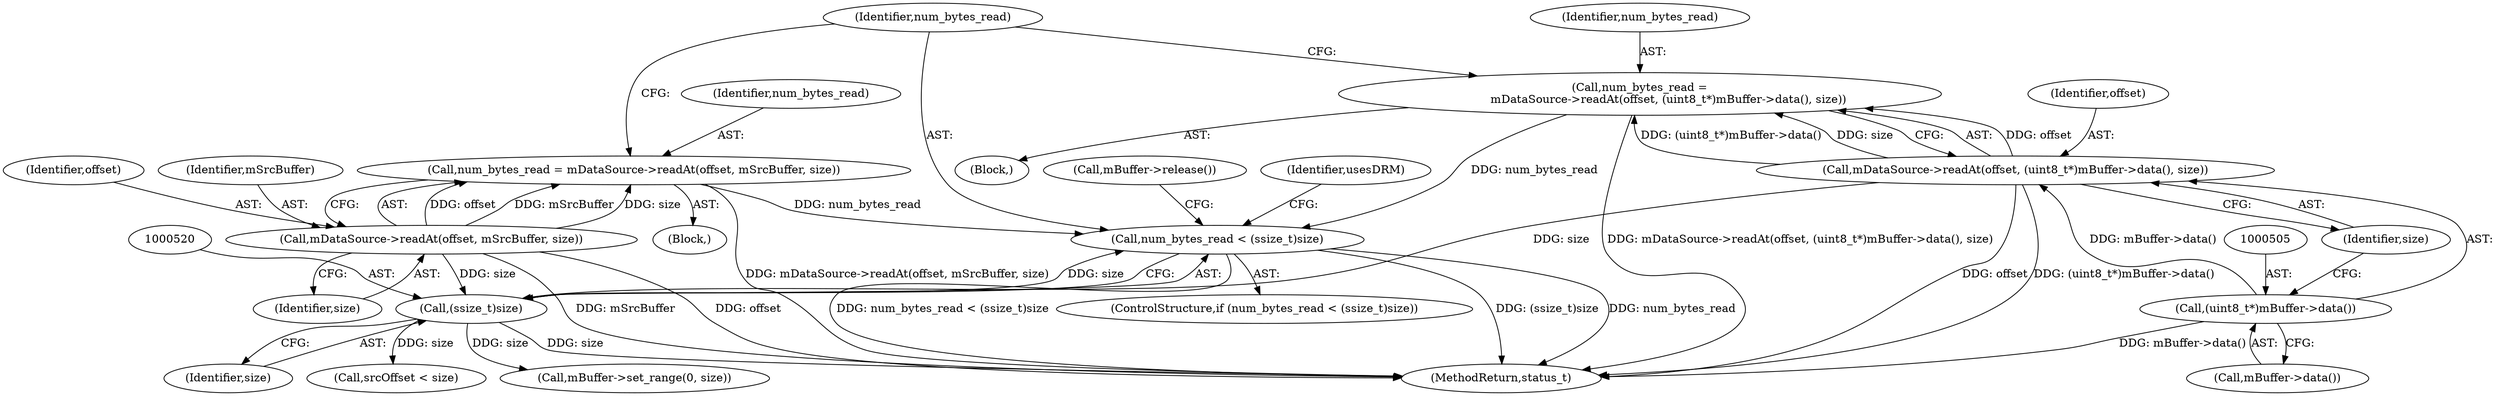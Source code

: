 digraph "0_Android_d48f0f145f8f0f4472bc0af668ac9a8bce44ba9b_0@API" {
"1000517" [label="(Call,num_bytes_read < (ssize_t)size)"];
"1000510" [label="(Call,num_bytes_read = mDataSource->readAt(offset, mSrcBuffer, size))"];
"1000512" [label="(Call,mDataSource->readAt(offset, mSrcBuffer, size))"];
"1000500" [label="(Call,num_bytes_read =\n                mDataSource->readAt(offset, (uint8_t*)mBuffer->data(), size))"];
"1000502" [label="(Call,mDataSource->readAt(offset, (uint8_t*)mBuffer->data(), size))"];
"1000504" [label="(Call,(uint8_t*)mBuffer->data())"];
"1000519" [label="(Call,(ssize_t)size)"];
"1000556" [label="(Call,srcOffset < size)"];
"1000519" [label="(Call,(ssize_t)size)"];
"1000530" [label="(Identifier,usesDRM)"];
"1000502" [label="(Call,mDataSource->readAt(offset, (uint8_t*)mBuffer->data(), size))"];
"1000507" [label="(Identifier,size)"];
"1000504" [label="(Call,(uint8_t*)mBuffer->data())"];
"1000515" [label="(Identifier,size)"];
"1000513" [label="(Identifier,offset)"];
"1000509" [label="(Block,)"];
"1000506" [label="(Call,mBuffer->data())"];
"1000716" [label="(MethodReturn,status_t)"];
"1000512" [label="(Call,mDataSource->readAt(offset, mSrcBuffer, size))"];
"1000511" [label="(Identifier,num_bytes_read)"];
"1000514" [label="(Identifier,mSrcBuffer)"];
"1000500" [label="(Call,num_bytes_read =\n                mDataSource->readAt(offset, (uint8_t*)mBuffer->data(), size))"];
"1000516" [label="(ControlStructure,if (num_bytes_read < (ssize_t)size))"];
"1000536" [label="(Call,mBuffer->set_range(0, size))"];
"1000510" [label="(Call,num_bytes_read = mDataSource->readAt(offset, mSrcBuffer, size))"];
"1000499" [label="(Block,)"];
"1000501" [label="(Identifier,num_bytes_read)"];
"1000518" [label="(Identifier,num_bytes_read)"];
"1000523" [label="(Call,mBuffer->release())"];
"1000521" [label="(Identifier,size)"];
"1000517" [label="(Call,num_bytes_read < (ssize_t)size)"];
"1000503" [label="(Identifier,offset)"];
"1000517" -> "1000516"  [label="AST: "];
"1000517" -> "1000519"  [label="CFG: "];
"1000518" -> "1000517"  [label="AST: "];
"1000519" -> "1000517"  [label="AST: "];
"1000523" -> "1000517"  [label="CFG: "];
"1000530" -> "1000517"  [label="CFG: "];
"1000517" -> "1000716"  [label="DDG: (ssize_t)size"];
"1000517" -> "1000716"  [label="DDG: num_bytes_read"];
"1000517" -> "1000716"  [label="DDG: num_bytes_read < (ssize_t)size"];
"1000510" -> "1000517"  [label="DDG: num_bytes_read"];
"1000500" -> "1000517"  [label="DDG: num_bytes_read"];
"1000519" -> "1000517"  [label="DDG: size"];
"1000510" -> "1000509"  [label="AST: "];
"1000510" -> "1000512"  [label="CFG: "];
"1000511" -> "1000510"  [label="AST: "];
"1000512" -> "1000510"  [label="AST: "];
"1000518" -> "1000510"  [label="CFG: "];
"1000510" -> "1000716"  [label="DDG: mDataSource->readAt(offset, mSrcBuffer, size)"];
"1000512" -> "1000510"  [label="DDG: offset"];
"1000512" -> "1000510"  [label="DDG: mSrcBuffer"];
"1000512" -> "1000510"  [label="DDG: size"];
"1000512" -> "1000515"  [label="CFG: "];
"1000513" -> "1000512"  [label="AST: "];
"1000514" -> "1000512"  [label="AST: "];
"1000515" -> "1000512"  [label="AST: "];
"1000512" -> "1000716"  [label="DDG: offset"];
"1000512" -> "1000716"  [label="DDG: mSrcBuffer"];
"1000512" -> "1000519"  [label="DDG: size"];
"1000500" -> "1000499"  [label="AST: "];
"1000500" -> "1000502"  [label="CFG: "];
"1000501" -> "1000500"  [label="AST: "];
"1000502" -> "1000500"  [label="AST: "];
"1000518" -> "1000500"  [label="CFG: "];
"1000500" -> "1000716"  [label="DDG: mDataSource->readAt(offset, (uint8_t*)mBuffer->data(), size)"];
"1000502" -> "1000500"  [label="DDG: offset"];
"1000502" -> "1000500"  [label="DDG: (uint8_t*)mBuffer->data()"];
"1000502" -> "1000500"  [label="DDG: size"];
"1000502" -> "1000507"  [label="CFG: "];
"1000503" -> "1000502"  [label="AST: "];
"1000504" -> "1000502"  [label="AST: "];
"1000507" -> "1000502"  [label="AST: "];
"1000502" -> "1000716"  [label="DDG: offset"];
"1000502" -> "1000716"  [label="DDG: (uint8_t*)mBuffer->data()"];
"1000504" -> "1000502"  [label="DDG: mBuffer->data()"];
"1000502" -> "1000519"  [label="DDG: size"];
"1000504" -> "1000506"  [label="CFG: "];
"1000505" -> "1000504"  [label="AST: "];
"1000506" -> "1000504"  [label="AST: "];
"1000507" -> "1000504"  [label="CFG: "];
"1000504" -> "1000716"  [label="DDG: mBuffer->data()"];
"1000519" -> "1000521"  [label="CFG: "];
"1000520" -> "1000519"  [label="AST: "];
"1000521" -> "1000519"  [label="AST: "];
"1000519" -> "1000716"  [label="DDG: size"];
"1000519" -> "1000536"  [label="DDG: size"];
"1000519" -> "1000556"  [label="DDG: size"];
}

